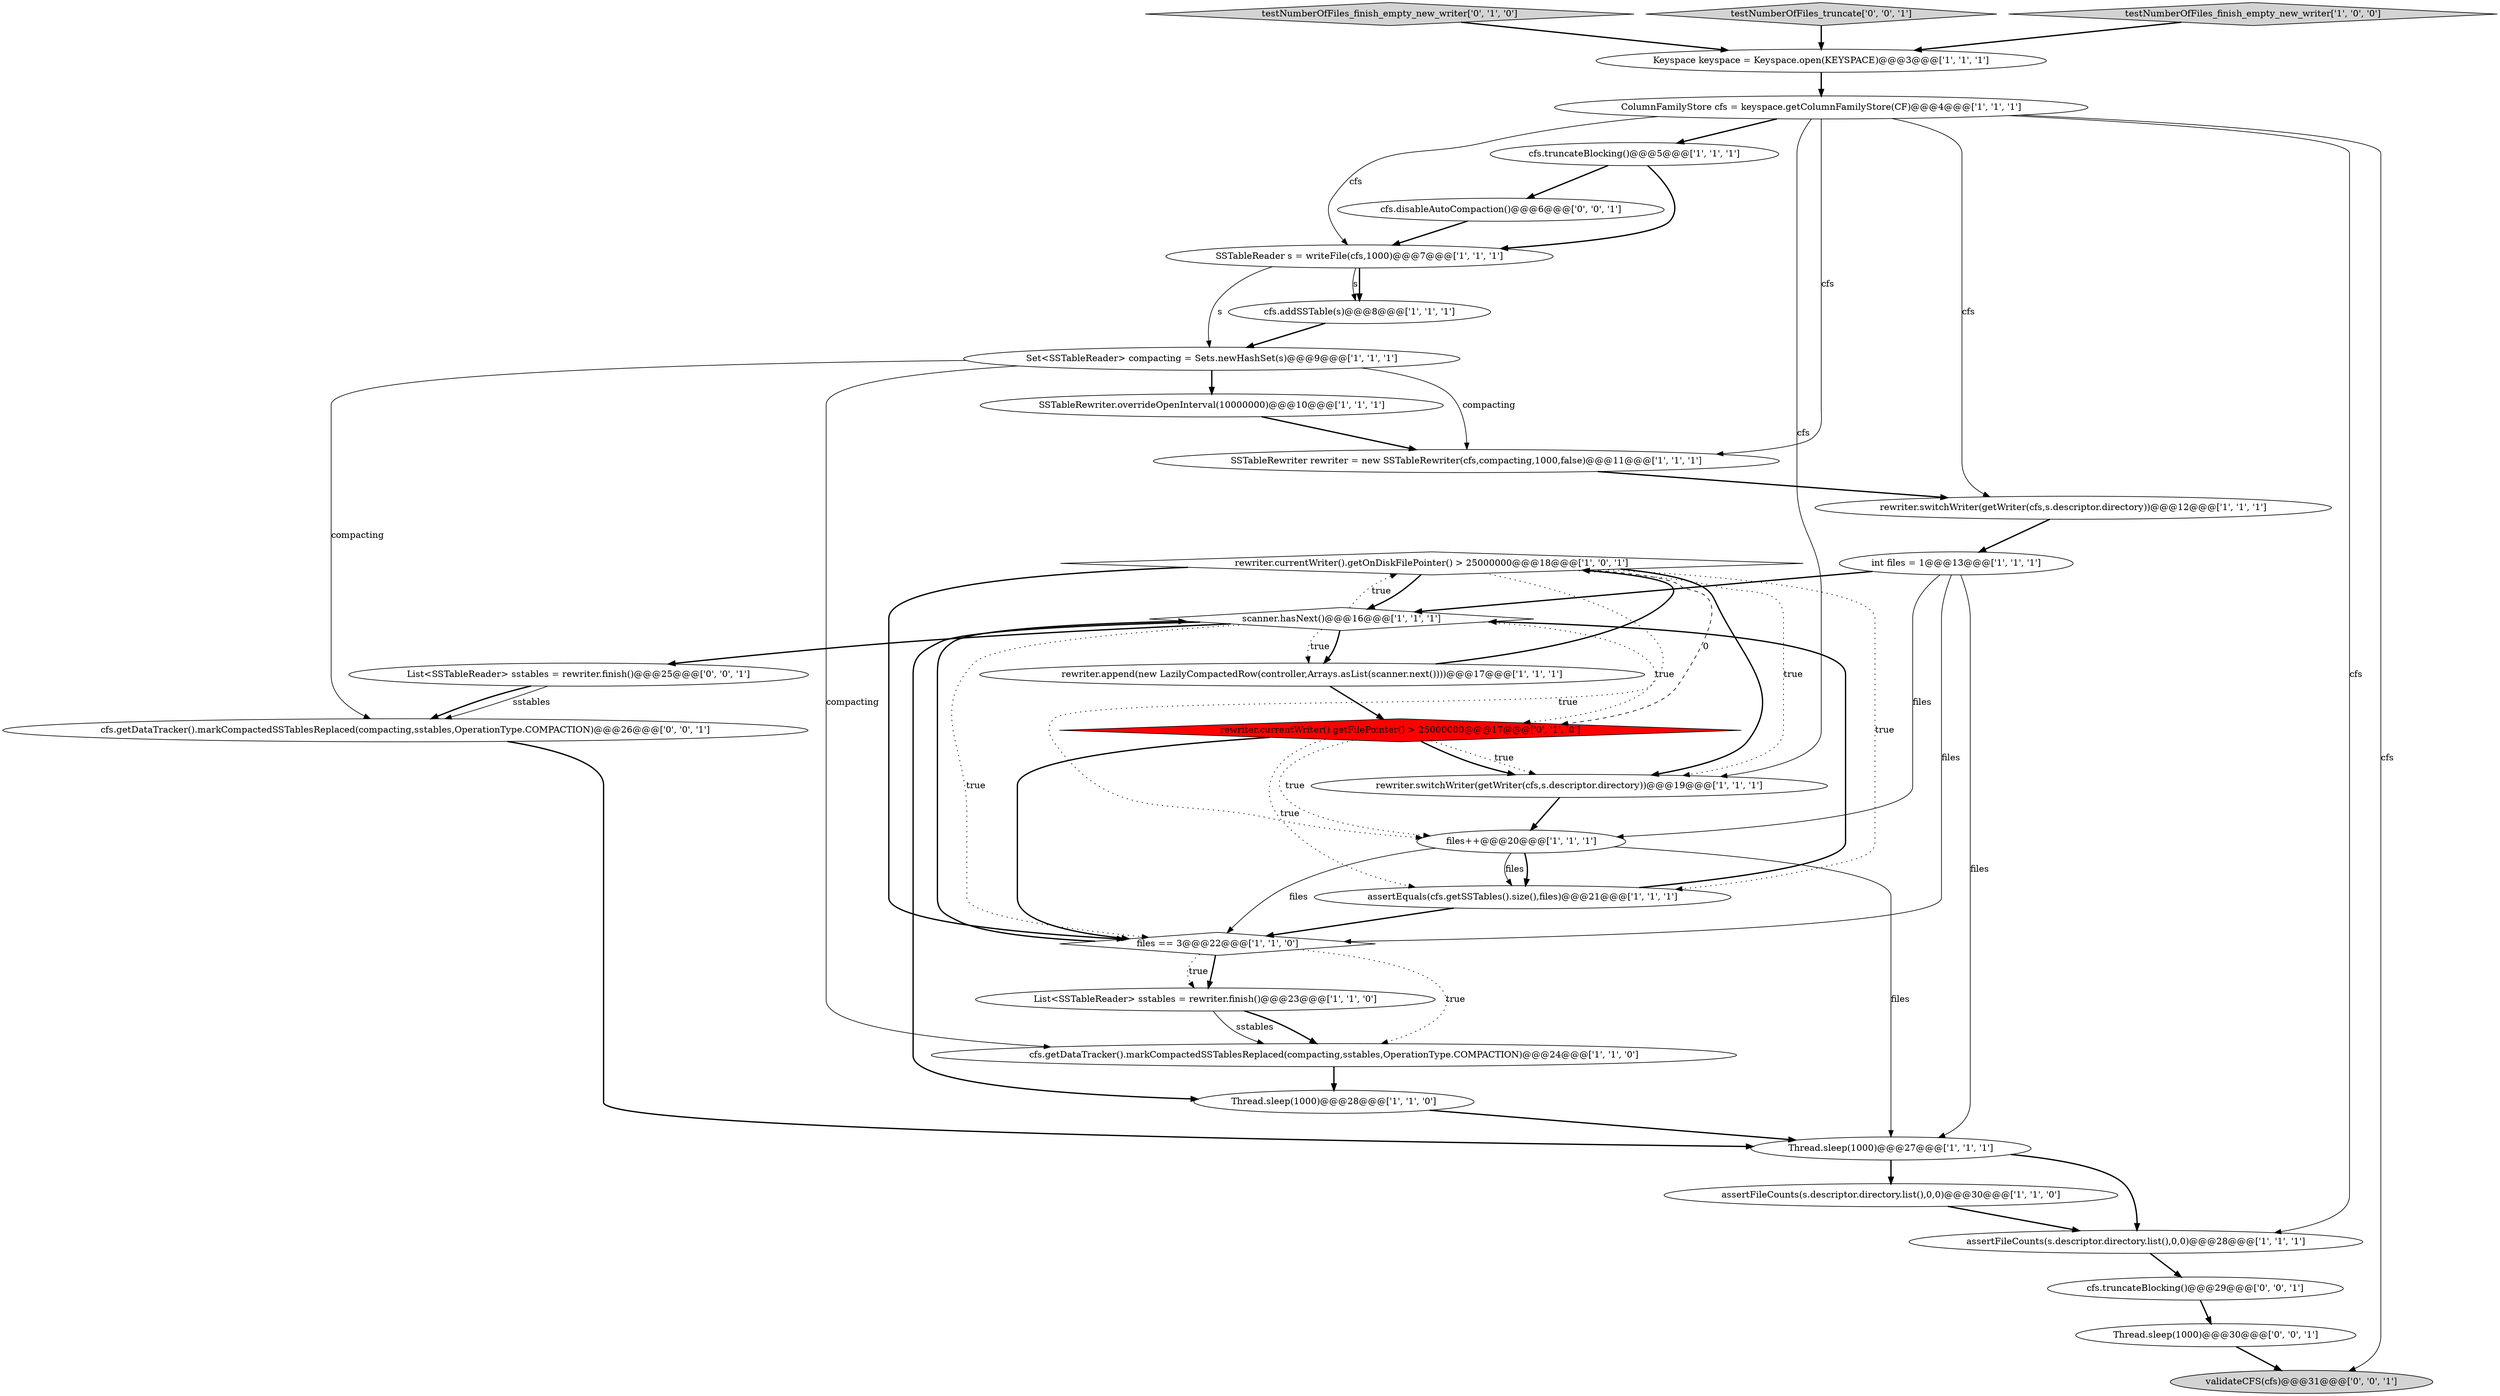 digraph {
3 [style = filled, label = "rewriter.currentWriter().getOnDiskFilePointer() > 25000000@@@18@@@['1', '0', '1']", fillcolor = white, shape = diamond image = "AAA0AAABBB1BBB"];
24 [style = filled, label = "testNumberOfFiles_finish_empty_new_writer['0', '1', '0']", fillcolor = lightgray, shape = diamond image = "AAA0AAABBB2BBB"];
14 [style = filled, label = "cfs.truncateBlocking()@@@5@@@['1', '1', '1']", fillcolor = white, shape = ellipse image = "AAA0AAABBB1BBB"];
32 [style = filled, label = "testNumberOfFiles_truncate['0', '0', '1']", fillcolor = lightgray, shape = diamond image = "AAA0AAABBB3BBB"];
11 [style = filled, label = "scanner.hasNext()@@@16@@@['1', '1', '1']", fillcolor = white, shape = diamond image = "AAA0AAABBB1BBB"];
4 [style = filled, label = "cfs.addSSTable(s)@@@8@@@['1', '1', '1']", fillcolor = white, shape = ellipse image = "AAA0AAABBB1BBB"];
5 [style = filled, label = "testNumberOfFiles_finish_empty_new_writer['1', '0', '0']", fillcolor = lightgray, shape = diamond image = "AAA0AAABBB1BBB"];
17 [style = filled, label = "int files = 1@@@13@@@['1', '1', '1']", fillcolor = white, shape = ellipse image = "AAA0AAABBB1BBB"];
18 [style = filled, label = "Keyspace keyspace = Keyspace.open(KEYSPACE)@@@3@@@['1', '1', '1']", fillcolor = white, shape = ellipse image = "AAA0AAABBB1BBB"];
20 [style = filled, label = "SSTableReader s = writeFile(cfs,1000)@@@7@@@['1', '1', '1']", fillcolor = white, shape = ellipse image = "AAA0AAABBB1BBB"];
1 [style = filled, label = "cfs.getDataTracker().markCompactedSSTablesReplaced(compacting,sstables,OperationType.COMPACTION)@@@24@@@['1', '1', '0']", fillcolor = white, shape = ellipse image = "AAA0AAABBB1BBB"];
9 [style = filled, label = "List<SSTableReader> sstables = rewriter.finish()@@@23@@@['1', '1', '0']", fillcolor = white, shape = ellipse image = "AAA0AAABBB1BBB"];
19 [style = filled, label = "files == 3@@@22@@@['1', '1', '0']", fillcolor = white, shape = diamond image = "AAA0AAABBB1BBB"];
15 [style = filled, label = "SSTableRewriter.overrideOpenInterval(10000000)@@@10@@@['1', '1', '1']", fillcolor = white, shape = ellipse image = "AAA0AAABBB1BBB"];
27 [style = filled, label = "cfs.getDataTracker().markCompactedSSTablesReplaced(compacting,sstables,OperationType.COMPACTION)@@@26@@@['0', '0', '1']", fillcolor = white, shape = ellipse image = "AAA0AAABBB3BBB"];
6 [style = filled, label = "rewriter.switchWriter(getWriter(cfs,s.descriptor.directory))@@@12@@@['1', '1', '1']", fillcolor = white, shape = ellipse image = "AAA0AAABBB1BBB"];
0 [style = filled, label = "Set<SSTableReader> compacting = Sets.newHashSet(s)@@@9@@@['1', '1', '1']", fillcolor = white, shape = ellipse image = "AAA0AAABBB1BBB"];
16 [style = filled, label = "rewriter.append(new LazilyCompactedRow(controller,Arrays.asList(scanner.next())))@@@17@@@['1', '1', '1']", fillcolor = white, shape = ellipse image = "AAA0AAABBB1BBB"];
2 [style = filled, label = "assertFileCounts(s.descriptor.directory.list(),0,0)@@@30@@@['1', '1', '0']", fillcolor = white, shape = ellipse image = "AAA0AAABBB1BBB"];
25 [style = filled, label = "rewriter.currentWriter().getFilePointer() > 25000000@@@17@@@['0', '1', '0']", fillcolor = red, shape = diamond image = "AAA1AAABBB2BBB"];
26 [style = filled, label = "List<SSTableReader> sstables = rewriter.finish()@@@25@@@['0', '0', '1']", fillcolor = white, shape = ellipse image = "AAA0AAABBB3BBB"];
30 [style = filled, label = "cfs.disableAutoCompaction()@@@6@@@['0', '0', '1']", fillcolor = white, shape = ellipse image = "AAA0AAABBB3BBB"];
28 [style = filled, label = "cfs.truncateBlocking()@@@29@@@['0', '0', '1']", fillcolor = white, shape = ellipse image = "AAA0AAABBB3BBB"];
10 [style = filled, label = "files++@@@20@@@['1', '1', '1']", fillcolor = white, shape = ellipse image = "AAA0AAABBB1BBB"];
21 [style = filled, label = "ColumnFamilyStore cfs = keyspace.getColumnFamilyStore(CF)@@@4@@@['1', '1', '1']", fillcolor = white, shape = ellipse image = "AAA0AAABBB1BBB"];
31 [style = filled, label = "Thread.sleep(1000)@@@30@@@['0', '0', '1']", fillcolor = white, shape = ellipse image = "AAA0AAABBB3BBB"];
13 [style = filled, label = "Thread.sleep(1000)@@@27@@@['1', '1', '1']", fillcolor = white, shape = ellipse image = "AAA0AAABBB1BBB"];
22 [style = filled, label = "SSTableRewriter rewriter = new SSTableRewriter(cfs,compacting,1000,false)@@@11@@@['1', '1', '1']", fillcolor = white, shape = ellipse image = "AAA0AAABBB1BBB"];
12 [style = filled, label = "rewriter.switchWriter(getWriter(cfs,s.descriptor.directory))@@@19@@@['1', '1', '1']", fillcolor = white, shape = ellipse image = "AAA0AAABBB1BBB"];
7 [style = filled, label = "assertFileCounts(s.descriptor.directory.list(),0,0)@@@28@@@['1', '1', '1']", fillcolor = white, shape = ellipse image = "AAA0AAABBB1BBB"];
23 [style = filled, label = "assertEquals(cfs.getSSTables().size(),files)@@@21@@@['1', '1', '1']", fillcolor = white, shape = ellipse image = "AAA0AAABBB1BBB"];
29 [style = filled, label = "validateCFS(cfs)@@@31@@@['0', '0', '1']", fillcolor = lightgray, shape = ellipse image = "AAA0AAABBB3BBB"];
8 [style = filled, label = "Thread.sleep(1000)@@@28@@@['1', '1', '0']", fillcolor = white, shape = ellipse image = "AAA0AAABBB1BBB"];
6->17 [style = bold, label=""];
11->16 [style = bold, label=""];
16->3 [style = bold, label=""];
27->13 [style = bold, label=""];
17->10 [style = solid, label="files"];
19->1 [style = dotted, label="true"];
1->8 [style = bold, label=""];
21->6 [style = solid, label="cfs"];
14->30 [style = bold, label=""];
0->27 [style = solid, label="compacting"];
30->20 [style = bold, label=""];
28->31 [style = bold, label=""];
17->13 [style = solid, label="files"];
3->10 [style = dotted, label="true"];
21->20 [style = solid, label="cfs"];
3->11 [style = bold, label=""];
0->1 [style = solid, label="compacting"];
21->7 [style = solid, label="cfs"];
31->29 [style = bold, label=""];
25->12 [style = dotted, label="true"];
19->11 [style = bold, label=""];
16->25 [style = bold, label=""];
10->13 [style = solid, label="files"];
5->18 [style = bold, label=""];
3->12 [style = bold, label=""];
24->18 [style = bold, label=""];
0->15 [style = bold, label=""];
15->22 [style = bold, label=""];
20->4 [style = bold, label=""];
4->0 [style = bold, label=""];
21->22 [style = solid, label="cfs"];
11->26 [style = bold, label=""];
26->27 [style = bold, label=""];
10->19 [style = solid, label="files"];
12->10 [style = bold, label=""];
20->4 [style = solid, label="s"];
11->25 [style = dotted, label="true"];
7->28 [style = bold, label=""];
3->19 [style = bold, label=""];
19->9 [style = bold, label=""];
25->12 [style = bold, label=""];
10->23 [style = bold, label=""];
13->7 [style = bold, label=""];
3->12 [style = dotted, label="true"];
23->19 [style = bold, label=""];
26->27 [style = solid, label="sstables"];
19->9 [style = dotted, label="true"];
25->19 [style = bold, label=""];
13->2 [style = bold, label=""];
21->12 [style = solid, label="cfs"];
20->0 [style = solid, label="s"];
17->19 [style = solid, label="files"];
11->16 [style = dotted, label="true"];
3->23 [style = dotted, label="true"];
11->8 [style = bold, label=""];
0->22 [style = solid, label="compacting"];
21->29 [style = solid, label="cfs"];
11->19 [style = dotted, label="true"];
25->10 [style = dotted, label="true"];
18->21 [style = bold, label=""];
2->7 [style = bold, label=""];
23->11 [style = bold, label=""];
9->1 [style = bold, label=""];
32->18 [style = bold, label=""];
25->23 [style = dotted, label="true"];
11->3 [style = dotted, label="true"];
9->1 [style = solid, label="sstables"];
10->23 [style = solid, label="files"];
8->13 [style = bold, label=""];
14->20 [style = bold, label=""];
22->6 [style = bold, label=""];
21->14 [style = bold, label=""];
17->11 [style = bold, label=""];
3->25 [style = dashed, label="0"];
}
